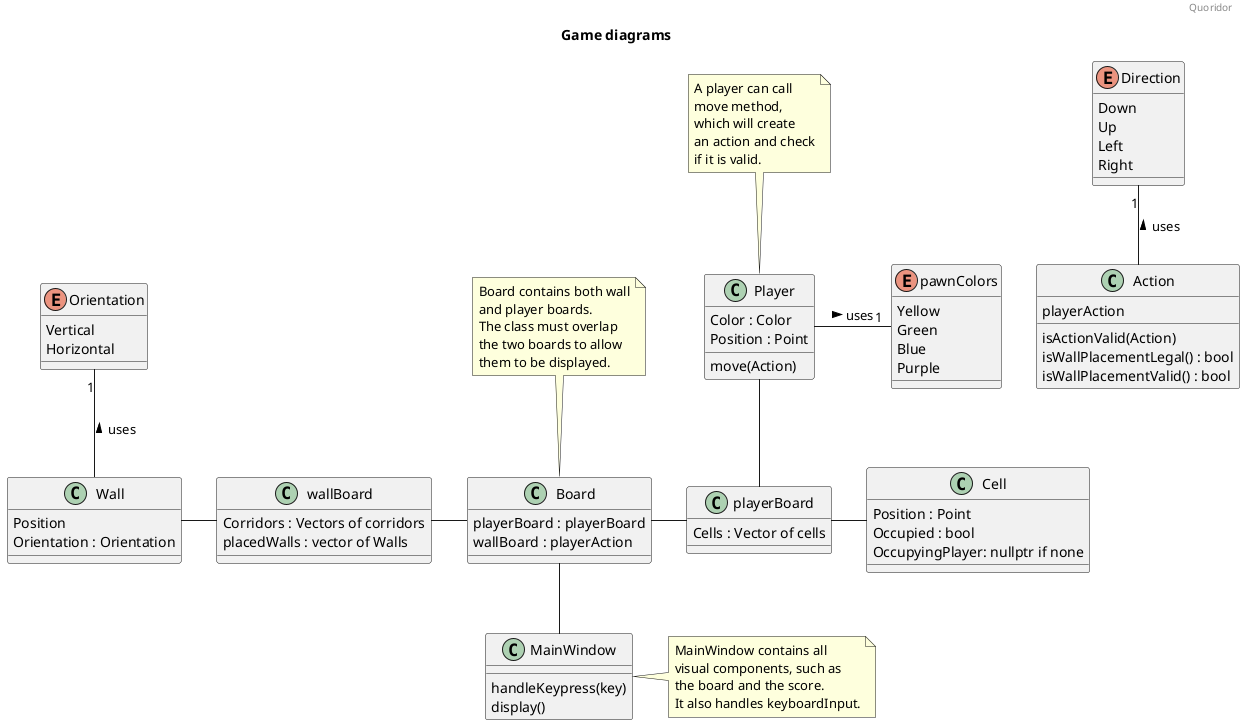 @startuml GameDiagrams

header Quoridor
title Game diagrams

enum pawnColors {
    'Fields
        Yellow
        Green
        Blue
        Purple
}


enum Orientation {
    'Fields
        Vertical
        Horizontal
    
}

class MainWindow {
    'Methods
        handleKeypress(key)
        display()
}

note right of MainWindow
MainWindow contains all 
visual components, such as 
the board and the score.
It also handles keyboardInput.
endnote

enum Direction {
    'Fields
        Down
        Up
        Left
        Right
}

class Player{
    'Fields
        Color : Color
        Position : Point
    'Methods
        move(Action)
    
}

note top of Player
A player can call 
move method,
which will create
an action and check
if it is valid.
endnote

class Wall{
    'Fields
        Position
        Orientation : Orientation
    'Methods
}

class Cell{
    'Fields
        Position : Point
        Occupied : bool
        OccupyingPlayer: nullptr if none
}

class playerBoard {
    'Fields
        Cells : Vector of cells   
} 

class wallBoard {
    'Fields
        Corridors : Vectors of corridors
        placedWalls : vector of Walls
}

class Board{
    'Fields
        playerBoard : playerBoard
        wallBoard : playerAction
}

note top of Board
Board contains both wall
and player boards.
The class must overlap
the two boards to allow 
them to be displayed.
endnote

class Action  {
    'Fields
        playerAction
    'Methods
        isActionValid(Action)  
        isWallPlacementLegal() : bool /' (inside board and on empty space) '/
        isWallPlacementValid() : bool /' (all players can still get to other side)'/

}


Board -d- MainWindow
playerBoard -l- Board
wallBoard -r- Board
Cell -l- playerBoard
Wall - wallBoard
' Player - Action
Player -d- playerBoard
Player -r- "1" pawnColors : > uses
Action -u- "1" Direction : > uses
Wall -u- "1" Orientation : > uses

@enduml